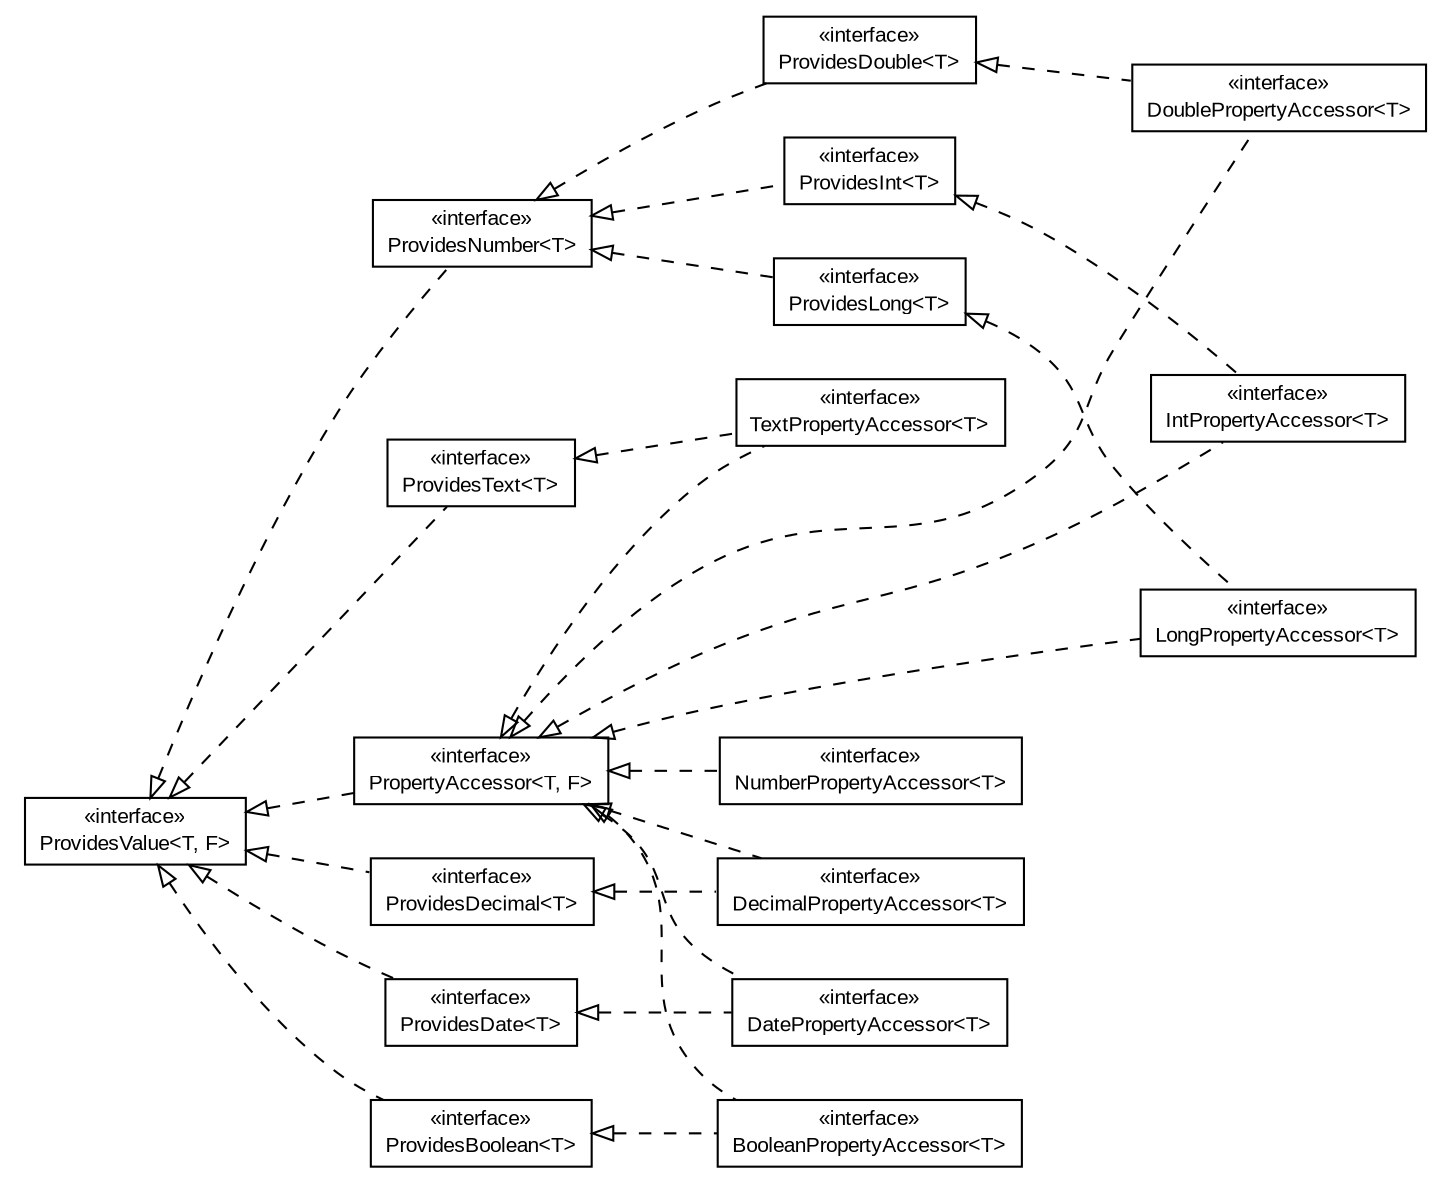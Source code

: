 #!/usr/local/bin/dot
#
# Class diagram 
# Generated by UMLGraph version R5_6-24-gf6e263 (http://www.umlgraph.org/)
#

digraph G {
	edge [fontname="arial",fontsize=10,labelfontname="arial",labelfontsize=10];
	node [fontname="arial",fontsize=10,shape=plaintext];
	nodesep=0.25;
	ranksep=0.5;
	rankdir=LR;
	// org.turbogwt.mvp.databind.client.property.TextPropertyAccessor<T>
	c103 [label=<<table title="org.turbogwt.mvp.databind.client.property.TextPropertyAccessor" border="0" cellborder="1" cellspacing="0" cellpadding="2" port="p" href="./TextPropertyAccessor.html">
		<tr><td><table border="0" cellspacing="0" cellpadding="1">
<tr><td align="center" balign="center"> &#171;interface&#187; </td></tr>
<tr><td align="center" balign="center"> TextPropertyAccessor&lt;T&gt; </td></tr>
		</table></td></tr>
		</table>>, URL="./TextPropertyAccessor.html", fontname="arial", fontcolor="black", fontsize=10.0];
	// org.turbogwt.mvp.databind.client.property.ProvidesValue<T, F>
	c104 [label=<<table title="org.turbogwt.mvp.databind.client.property.ProvidesValue" border="0" cellborder="1" cellspacing="0" cellpadding="2" port="p" href="./ProvidesValue.html">
		<tr><td><table border="0" cellspacing="0" cellpadding="1">
<tr><td align="center" balign="center"> &#171;interface&#187; </td></tr>
<tr><td align="center" balign="center"> ProvidesValue&lt;T, F&gt; </td></tr>
		</table></td></tr>
		</table>>, URL="./ProvidesValue.html", fontname="arial", fontcolor="black", fontsize=10.0];
	// org.turbogwt.mvp.databind.client.property.ProvidesText<T>
	c105 [label=<<table title="org.turbogwt.mvp.databind.client.property.ProvidesText" border="0" cellborder="1" cellspacing="0" cellpadding="2" port="p" href="./ProvidesText.html">
		<tr><td><table border="0" cellspacing="0" cellpadding="1">
<tr><td align="center" balign="center"> &#171;interface&#187; </td></tr>
<tr><td align="center" balign="center"> ProvidesText&lt;T&gt; </td></tr>
		</table></td></tr>
		</table>>, URL="./ProvidesText.html", fontname="arial", fontcolor="black", fontsize=10.0];
	// org.turbogwt.mvp.databind.client.property.ProvidesNumber<T>
	c106 [label=<<table title="org.turbogwt.mvp.databind.client.property.ProvidesNumber" border="0" cellborder="1" cellspacing="0" cellpadding="2" port="p" href="./ProvidesNumber.html">
		<tr><td><table border="0" cellspacing="0" cellpadding="1">
<tr><td align="center" balign="center"> &#171;interface&#187; </td></tr>
<tr><td align="center" balign="center"> ProvidesNumber&lt;T&gt; </td></tr>
		</table></td></tr>
		</table>>, URL="./ProvidesNumber.html", fontname="arial", fontcolor="black", fontsize=10.0];
	// org.turbogwt.mvp.databind.client.property.ProvidesLong<T>
	c107 [label=<<table title="org.turbogwt.mvp.databind.client.property.ProvidesLong" border="0" cellborder="1" cellspacing="0" cellpadding="2" port="p" href="./ProvidesLong.html">
		<tr><td><table border="0" cellspacing="0" cellpadding="1">
<tr><td align="center" balign="center"> &#171;interface&#187; </td></tr>
<tr><td align="center" balign="center"> ProvidesLong&lt;T&gt; </td></tr>
		</table></td></tr>
		</table>>, URL="./ProvidesLong.html", fontname="arial", fontcolor="black", fontsize=10.0];
	// org.turbogwt.mvp.databind.client.property.ProvidesInt<T>
	c108 [label=<<table title="org.turbogwt.mvp.databind.client.property.ProvidesInt" border="0" cellborder="1" cellspacing="0" cellpadding="2" port="p" href="./ProvidesInt.html">
		<tr><td><table border="0" cellspacing="0" cellpadding="1">
<tr><td align="center" balign="center"> &#171;interface&#187; </td></tr>
<tr><td align="center" balign="center"> ProvidesInt&lt;T&gt; </td></tr>
		</table></td></tr>
		</table>>, URL="./ProvidesInt.html", fontname="arial", fontcolor="black", fontsize=10.0];
	// org.turbogwt.mvp.databind.client.property.ProvidesDouble<T>
	c109 [label=<<table title="org.turbogwt.mvp.databind.client.property.ProvidesDouble" border="0" cellborder="1" cellspacing="0" cellpadding="2" port="p" href="./ProvidesDouble.html">
		<tr><td><table border="0" cellspacing="0" cellpadding="1">
<tr><td align="center" balign="center"> &#171;interface&#187; </td></tr>
<tr><td align="center" balign="center"> ProvidesDouble&lt;T&gt; </td></tr>
		</table></td></tr>
		</table>>, URL="./ProvidesDouble.html", fontname="arial", fontcolor="black", fontsize=10.0];
	// org.turbogwt.mvp.databind.client.property.ProvidesDecimal<T>
	c110 [label=<<table title="org.turbogwt.mvp.databind.client.property.ProvidesDecimal" border="0" cellborder="1" cellspacing="0" cellpadding="2" port="p" href="./ProvidesDecimal.html">
		<tr><td><table border="0" cellspacing="0" cellpadding="1">
<tr><td align="center" balign="center"> &#171;interface&#187; </td></tr>
<tr><td align="center" balign="center"> ProvidesDecimal&lt;T&gt; </td></tr>
		</table></td></tr>
		</table>>, URL="./ProvidesDecimal.html", fontname="arial", fontcolor="black", fontsize=10.0];
	// org.turbogwt.mvp.databind.client.property.ProvidesDate<T>
	c111 [label=<<table title="org.turbogwt.mvp.databind.client.property.ProvidesDate" border="0" cellborder="1" cellspacing="0" cellpadding="2" port="p" href="./ProvidesDate.html">
		<tr><td><table border="0" cellspacing="0" cellpadding="1">
<tr><td align="center" balign="center"> &#171;interface&#187; </td></tr>
<tr><td align="center" balign="center"> ProvidesDate&lt;T&gt; </td></tr>
		</table></td></tr>
		</table>>, URL="./ProvidesDate.html", fontname="arial", fontcolor="black", fontsize=10.0];
	// org.turbogwt.mvp.databind.client.property.ProvidesBoolean<T>
	c112 [label=<<table title="org.turbogwt.mvp.databind.client.property.ProvidesBoolean" border="0" cellborder="1" cellspacing="0" cellpadding="2" port="p" href="./ProvidesBoolean.html">
		<tr><td><table border="0" cellspacing="0" cellpadding="1">
<tr><td align="center" balign="center"> &#171;interface&#187; </td></tr>
<tr><td align="center" balign="center"> ProvidesBoolean&lt;T&gt; </td></tr>
		</table></td></tr>
		</table>>, URL="./ProvidesBoolean.html", fontname="arial", fontcolor="black", fontsize=10.0];
	// org.turbogwt.mvp.databind.client.property.PropertyAccessor<T, F>
	c113 [label=<<table title="org.turbogwt.mvp.databind.client.property.PropertyAccessor" border="0" cellborder="1" cellspacing="0" cellpadding="2" port="p" href="./PropertyAccessor.html">
		<tr><td><table border="0" cellspacing="0" cellpadding="1">
<tr><td align="center" balign="center"> &#171;interface&#187; </td></tr>
<tr><td align="center" balign="center"> PropertyAccessor&lt;T, F&gt; </td></tr>
		</table></td></tr>
		</table>>, URL="./PropertyAccessor.html", fontname="arial", fontcolor="black", fontsize=10.0];
	// org.turbogwt.mvp.databind.client.property.NumberPropertyAccessor<T>
	c114 [label=<<table title="org.turbogwt.mvp.databind.client.property.NumberPropertyAccessor" border="0" cellborder="1" cellspacing="0" cellpadding="2" port="p" href="./NumberPropertyAccessor.html">
		<tr><td><table border="0" cellspacing="0" cellpadding="1">
<tr><td align="center" balign="center"> &#171;interface&#187; </td></tr>
<tr><td align="center" balign="center"> NumberPropertyAccessor&lt;T&gt; </td></tr>
		</table></td></tr>
		</table>>, URL="./NumberPropertyAccessor.html", fontname="arial", fontcolor="black", fontsize=10.0];
	// org.turbogwt.mvp.databind.client.property.LongPropertyAccessor<T>
	c115 [label=<<table title="org.turbogwt.mvp.databind.client.property.LongPropertyAccessor" border="0" cellborder="1" cellspacing="0" cellpadding="2" port="p" href="./LongPropertyAccessor.html">
		<tr><td><table border="0" cellspacing="0" cellpadding="1">
<tr><td align="center" balign="center"> &#171;interface&#187; </td></tr>
<tr><td align="center" balign="center"> LongPropertyAccessor&lt;T&gt; </td></tr>
		</table></td></tr>
		</table>>, URL="./LongPropertyAccessor.html", fontname="arial", fontcolor="black", fontsize=10.0];
	// org.turbogwt.mvp.databind.client.property.IntPropertyAccessor<T>
	c116 [label=<<table title="org.turbogwt.mvp.databind.client.property.IntPropertyAccessor" border="0" cellborder="1" cellspacing="0" cellpadding="2" port="p" href="./IntPropertyAccessor.html">
		<tr><td><table border="0" cellspacing="0" cellpadding="1">
<tr><td align="center" balign="center"> &#171;interface&#187; </td></tr>
<tr><td align="center" balign="center"> IntPropertyAccessor&lt;T&gt; </td></tr>
		</table></td></tr>
		</table>>, URL="./IntPropertyAccessor.html", fontname="arial", fontcolor="black", fontsize=10.0];
	// org.turbogwt.mvp.databind.client.property.DoublePropertyAccessor<T>
	c117 [label=<<table title="org.turbogwt.mvp.databind.client.property.DoublePropertyAccessor" border="0" cellborder="1" cellspacing="0" cellpadding="2" port="p" href="./DoublePropertyAccessor.html">
		<tr><td><table border="0" cellspacing="0" cellpadding="1">
<tr><td align="center" balign="center"> &#171;interface&#187; </td></tr>
<tr><td align="center" balign="center"> DoublePropertyAccessor&lt;T&gt; </td></tr>
		</table></td></tr>
		</table>>, URL="./DoublePropertyAccessor.html", fontname="arial", fontcolor="black", fontsize=10.0];
	// org.turbogwt.mvp.databind.client.property.DecimalPropertyAccessor<T>
	c118 [label=<<table title="org.turbogwt.mvp.databind.client.property.DecimalPropertyAccessor" border="0" cellborder="1" cellspacing="0" cellpadding="2" port="p" href="./DecimalPropertyAccessor.html">
		<tr><td><table border="0" cellspacing="0" cellpadding="1">
<tr><td align="center" balign="center"> &#171;interface&#187; </td></tr>
<tr><td align="center" balign="center"> DecimalPropertyAccessor&lt;T&gt; </td></tr>
		</table></td></tr>
		</table>>, URL="./DecimalPropertyAccessor.html", fontname="arial", fontcolor="black", fontsize=10.0];
	// org.turbogwt.mvp.databind.client.property.DatePropertyAccessor<T>
	c119 [label=<<table title="org.turbogwt.mvp.databind.client.property.DatePropertyAccessor" border="0" cellborder="1" cellspacing="0" cellpadding="2" port="p" href="./DatePropertyAccessor.html">
		<tr><td><table border="0" cellspacing="0" cellpadding="1">
<tr><td align="center" balign="center"> &#171;interface&#187; </td></tr>
<tr><td align="center" balign="center"> DatePropertyAccessor&lt;T&gt; </td></tr>
		</table></td></tr>
		</table>>, URL="./DatePropertyAccessor.html", fontname="arial", fontcolor="black", fontsize=10.0];
	// org.turbogwt.mvp.databind.client.property.BooleanPropertyAccessor<T>
	c120 [label=<<table title="org.turbogwt.mvp.databind.client.property.BooleanPropertyAccessor" border="0" cellborder="1" cellspacing="0" cellpadding="2" port="p" href="./BooleanPropertyAccessor.html">
		<tr><td><table border="0" cellspacing="0" cellpadding="1">
<tr><td align="center" balign="center"> &#171;interface&#187; </td></tr>
<tr><td align="center" balign="center"> BooleanPropertyAccessor&lt;T&gt; </td></tr>
		</table></td></tr>
		</table>>, URL="./BooleanPropertyAccessor.html", fontname="arial", fontcolor="black", fontsize=10.0];
	//org.turbogwt.mvp.databind.client.property.TextPropertyAccessor<T> implements org.turbogwt.mvp.databind.client.property.PropertyAccessor<T, F>
	c113:p -> c103:p [dir=back,arrowtail=empty,style=dashed];
	//org.turbogwt.mvp.databind.client.property.TextPropertyAccessor<T> implements org.turbogwt.mvp.databind.client.property.ProvidesText<T>
	c105:p -> c103:p [dir=back,arrowtail=empty,style=dashed];
	//org.turbogwt.mvp.databind.client.property.ProvidesText<T> implements org.turbogwt.mvp.databind.client.property.ProvidesValue<T, F>
	c104:p -> c105:p [dir=back,arrowtail=empty,style=dashed];
	//org.turbogwt.mvp.databind.client.property.ProvidesNumber<T> implements org.turbogwt.mvp.databind.client.property.ProvidesValue<T, F>
	c104:p -> c106:p [dir=back,arrowtail=empty,style=dashed];
	//org.turbogwt.mvp.databind.client.property.ProvidesLong<T> implements org.turbogwt.mvp.databind.client.property.ProvidesNumber<T>
	c106:p -> c107:p [dir=back,arrowtail=empty,style=dashed];
	//org.turbogwt.mvp.databind.client.property.ProvidesInt<T> implements org.turbogwt.mvp.databind.client.property.ProvidesNumber<T>
	c106:p -> c108:p [dir=back,arrowtail=empty,style=dashed];
	//org.turbogwt.mvp.databind.client.property.ProvidesDouble<T> implements org.turbogwt.mvp.databind.client.property.ProvidesNumber<T>
	c106:p -> c109:p [dir=back,arrowtail=empty,style=dashed];
	//org.turbogwt.mvp.databind.client.property.ProvidesDecimal<T> implements org.turbogwt.mvp.databind.client.property.ProvidesValue<T, F>
	c104:p -> c110:p [dir=back,arrowtail=empty,style=dashed];
	//org.turbogwt.mvp.databind.client.property.ProvidesDate<T> implements org.turbogwt.mvp.databind.client.property.ProvidesValue<T, F>
	c104:p -> c111:p [dir=back,arrowtail=empty,style=dashed];
	//org.turbogwt.mvp.databind.client.property.ProvidesBoolean<T> implements org.turbogwt.mvp.databind.client.property.ProvidesValue<T, F>
	c104:p -> c112:p [dir=back,arrowtail=empty,style=dashed];
	//org.turbogwt.mvp.databind.client.property.PropertyAccessor<T, F> implements org.turbogwt.mvp.databind.client.property.ProvidesValue<T, F>
	c104:p -> c113:p [dir=back,arrowtail=empty,style=dashed];
	//org.turbogwt.mvp.databind.client.property.NumberPropertyAccessor<T> implements org.turbogwt.mvp.databind.client.property.PropertyAccessor<T, F>
	c113:p -> c114:p [dir=back,arrowtail=empty,style=dashed];
	//org.turbogwt.mvp.databind.client.property.LongPropertyAccessor<T> implements org.turbogwt.mvp.databind.client.property.PropertyAccessor<T, F>
	c113:p -> c115:p [dir=back,arrowtail=empty,style=dashed];
	//org.turbogwt.mvp.databind.client.property.LongPropertyAccessor<T> implements org.turbogwt.mvp.databind.client.property.ProvidesLong<T>
	c107:p -> c115:p [dir=back,arrowtail=empty,style=dashed];
	//org.turbogwt.mvp.databind.client.property.IntPropertyAccessor<T> implements org.turbogwt.mvp.databind.client.property.PropertyAccessor<T, F>
	c113:p -> c116:p [dir=back,arrowtail=empty,style=dashed];
	//org.turbogwt.mvp.databind.client.property.IntPropertyAccessor<T> implements org.turbogwt.mvp.databind.client.property.ProvidesInt<T>
	c108:p -> c116:p [dir=back,arrowtail=empty,style=dashed];
	//org.turbogwt.mvp.databind.client.property.DoublePropertyAccessor<T> implements org.turbogwt.mvp.databind.client.property.PropertyAccessor<T, F>
	c113:p -> c117:p [dir=back,arrowtail=empty,style=dashed];
	//org.turbogwt.mvp.databind.client.property.DoublePropertyAccessor<T> implements org.turbogwt.mvp.databind.client.property.ProvidesDouble<T>
	c109:p -> c117:p [dir=back,arrowtail=empty,style=dashed];
	//org.turbogwt.mvp.databind.client.property.DecimalPropertyAccessor<T> implements org.turbogwt.mvp.databind.client.property.PropertyAccessor<T, F>
	c113:p -> c118:p [dir=back,arrowtail=empty,style=dashed];
	//org.turbogwt.mvp.databind.client.property.DecimalPropertyAccessor<T> implements org.turbogwt.mvp.databind.client.property.ProvidesDecimal<T>
	c110:p -> c118:p [dir=back,arrowtail=empty,style=dashed];
	//org.turbogwt.mvp.databind.client.property.DatePropertyAccessor<T> implements org.turbogwt.mvp.databind.client.property.PropertyAccessor<T, F>
	c113:p -> c119:p [dir=back,arrowtail=empty,style=dashed];
	//org.turbogwt.mvp.databind.client.property.DatePropertyAccessor<T> implements org.turbogwt.mvp.databind.client.property.ProvidesDate<T>
	c111:p -> c119:p [dir=back,arrowtail=empty,style=dashed];
	//org.turbogwt.mvp.databind.client.property.BooleanPropertyAccessor<T> implements org.turbogwt.mvp.databind.client.property.PropertyAccessor<T, F>
	c113:p -> c120:p [dir=back,arrowtail=empty,style=dashed];
	//org.turbogwt.mvp.databind.client.property.BooleanPropertyAccessor<T> implements org.turbogwt.mvp.databind.client.property.ProvidesBoolean<T>
	c112:p -> c120:p [dir=back,arrowtail=empty,style=dashed];
}

